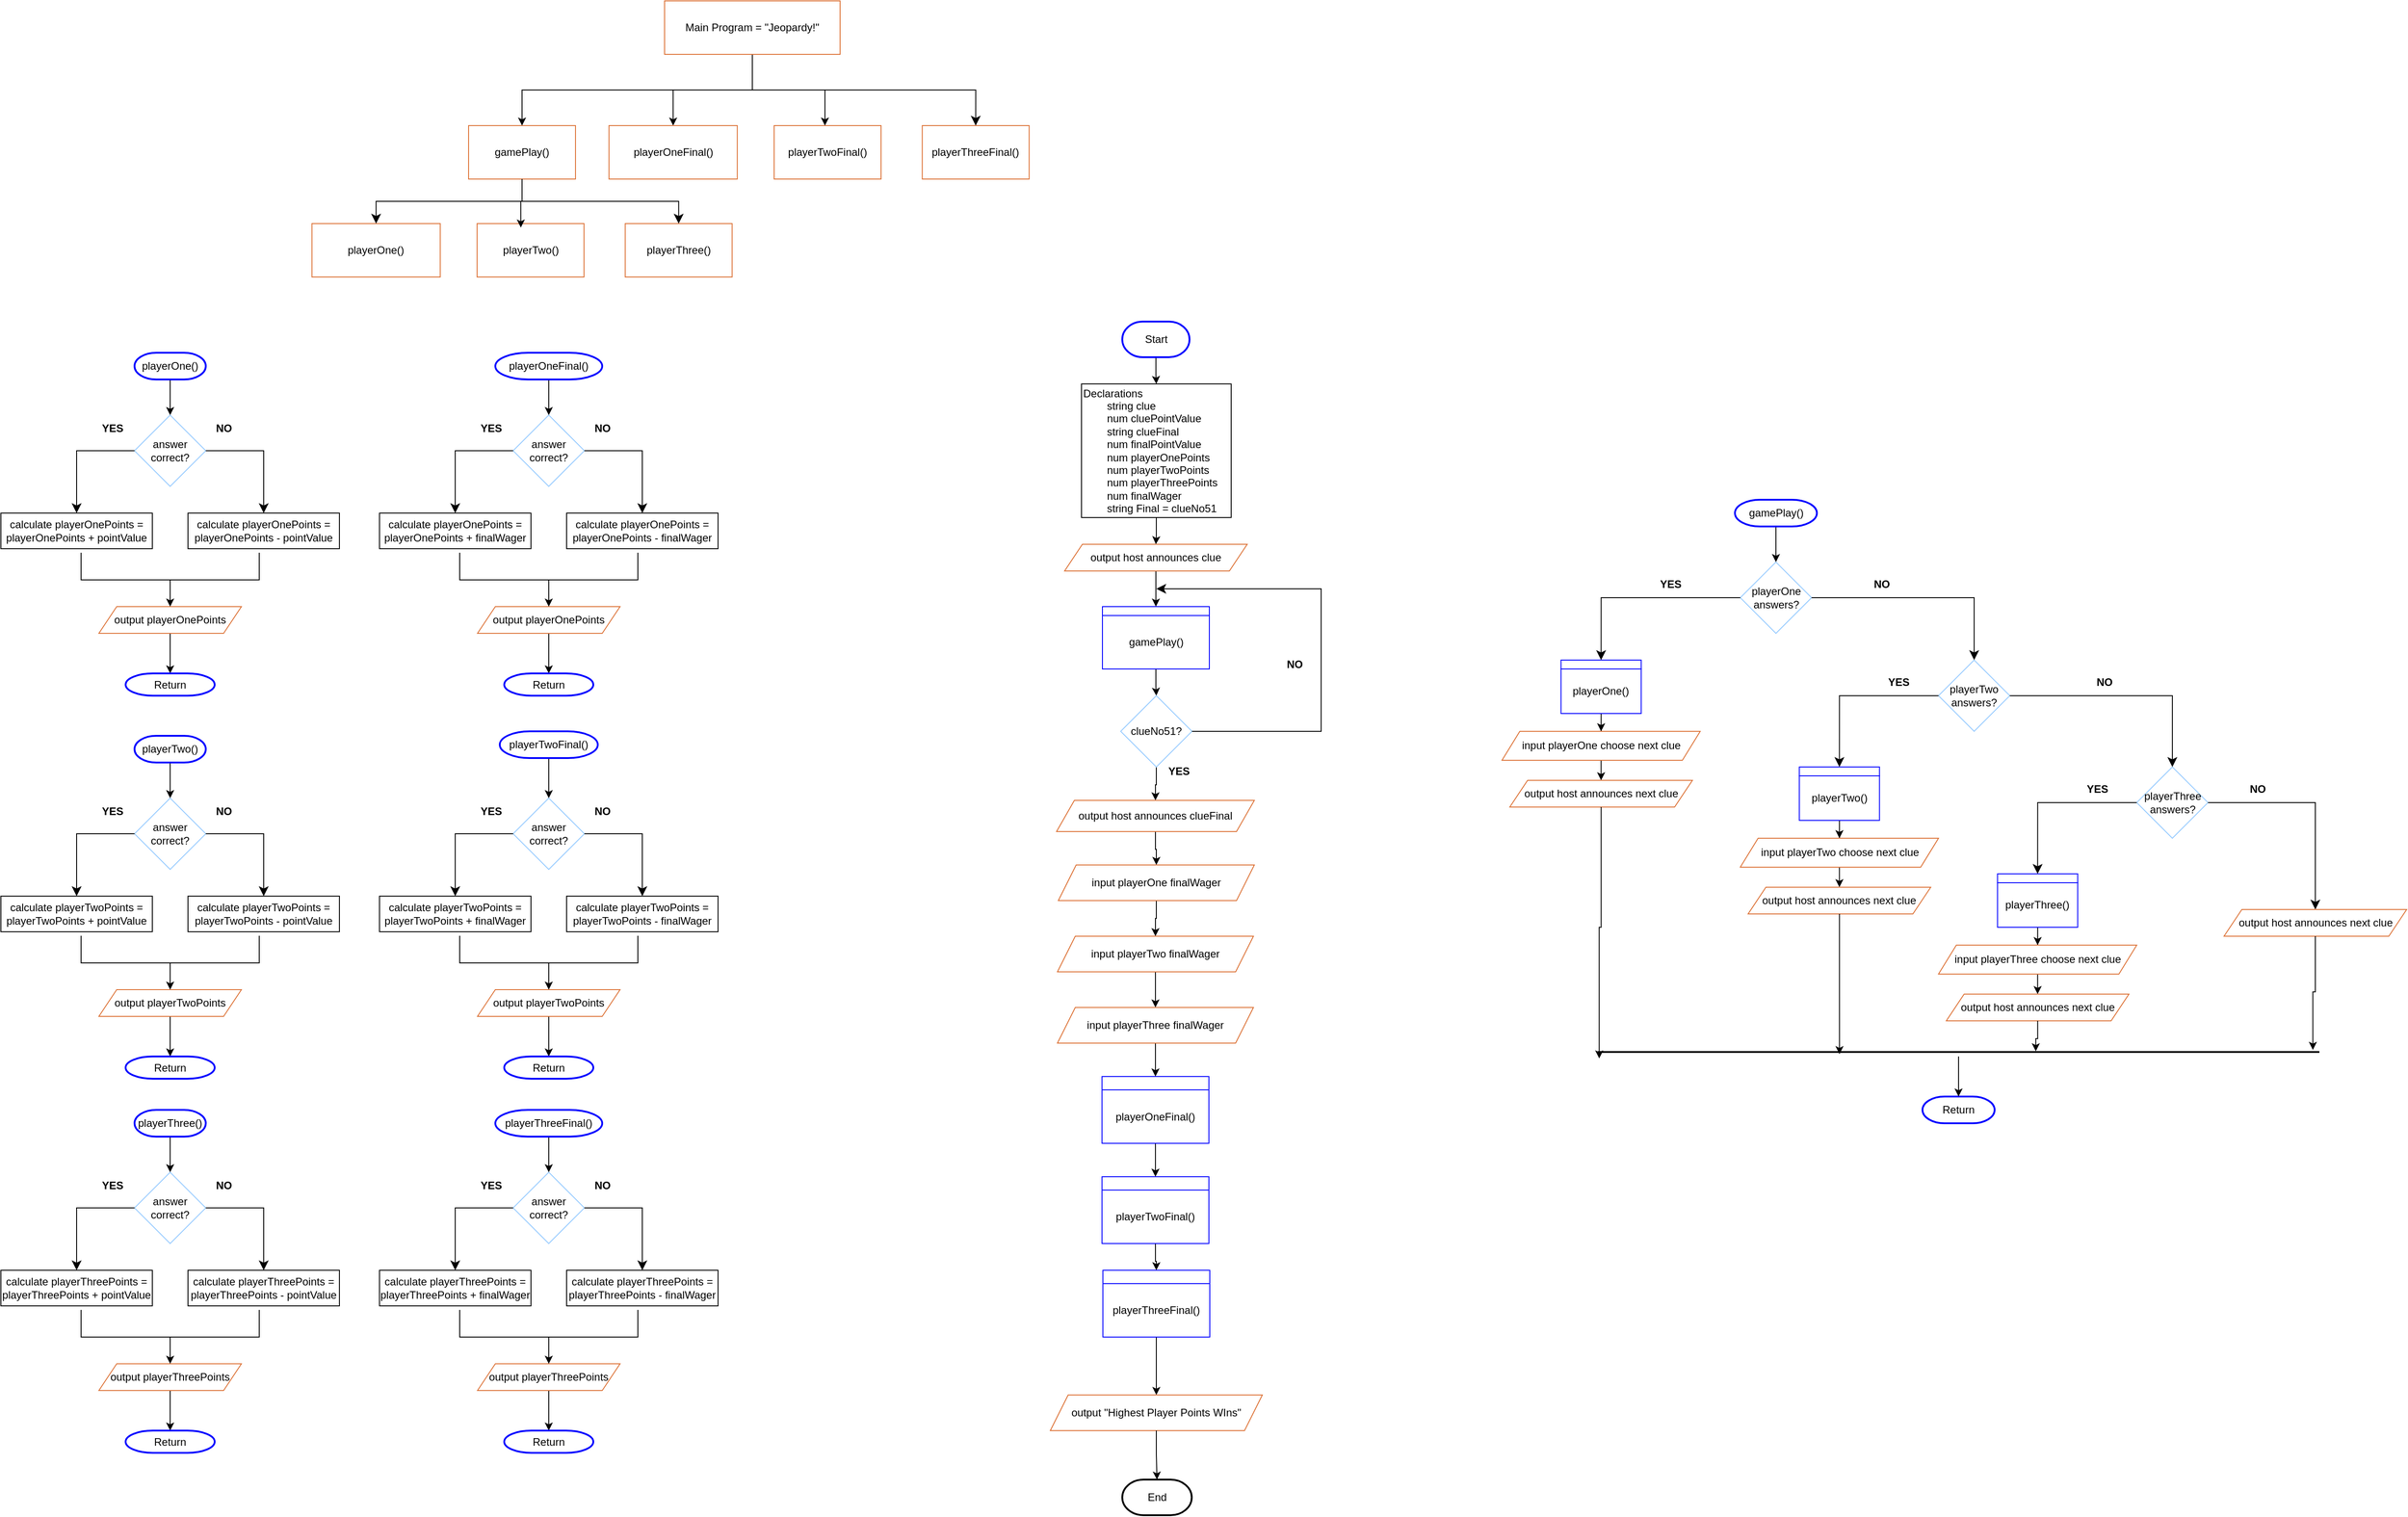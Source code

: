 <mxfile version="28.0.4">
  <diagram name="Page-1" id="zEai2dODWMxxbHuS6q-c">
    <mxGraphModel dx="2008" dy="3002" grid="1" gridSize="10" guides="1" tooltips="1" connect="1" arrows="1" fold="1" page="1" pageScale="1" pageWidth="850" pageHeight="1100" math="0" shadow="0">
      <root>
        <mxCell id="0" />
        <mxCell id="1" parent="0" />
        <mxCell id="vILM-5j1iDqQcQwP7x-g-196" style="edgeStyle=orthogonalEdgeStyle;rounded=0;orthogonalLoop=1;jettySize=auto;html=1;entryX=0.5;entryY=0;entryDx=0;entryDy=0;" edge="1" parent="1" source="vILM-5j1iDqQcQwP7x-g-1" target="vILM-5j1iDqQcQwP7x-g-2">
          <mxGeometry relative="1" as="geometry" />
        </mxCell>
        <mxCell id="vILM-5j1iDqQcQwP7x-g-1" value="Start" style="strokeWidth=2;html=1;shape=mxgraph.flowchart.terminator;whiteSpace=wrap;strokeColor=#0000FF;" vertex="1" parent="1">
          <mxGeometry x="453.75" y="-1080" width="75.5" height="40" as="geometry" />
        </mxCell>
        <mxCell id="vILM-5j1iDqQcQwP7x-g-197" style="edgeStyle=orthogonalEdgeStyle;rounded=0;orthogonalLoop=1;jettySize=auto;html=1;entryX=0.5;entryY=0;entryDx=0;entryDy=0;" edge="1" parent="1" source="vILM-5j1iDqQcQwP7x-g-2" target="vILM-5j1iDqQcQwP7x-g-3">
          <mxGeometry relative="1" as="geometry" />
        </mxCell>
        <mxCell id="vILM-5j1iDqQcQwP7x-g-2" value="Declarations&lt;div&gt;&lt;span style=&quot;white-space: pre;&quot;&gt;&#x9;&lt;/span&gt;string clue&lt;br&gt;&lt;/div&gt;&lt;div&gt;&lt;span style=&quot;white-space: pre;&quot;&gt;&#x9;&lt;/span&gt;num cluePointValue&lt;br&gt;&lt;/div&gt;&lt;div&gt;&lt;span style=&quot;white-space: pre;&quot;&gt;&#x9;&lt;/span&gt;string clueFinal&lt;br&gt;&lt;/div&gt;&lt;div&gt;&lt;span style=&quot;white-space: pre;&quot;&gt;&#x9;&lt;/span&gt;num finalPointValue&lt;br&gt;&lt;/div&gt;&lt;div&gt;&lt;span style=&quot;white-space: pre;&quot;&gt;&#x9;&lt;/span&gt;num playerOnePoints&lt;br&gt;&lt;/div&gt;&lt;div&gt;&lt;span style=&quot;white-space: pre;&quot;&gt;&#x9;&lt;/span&gt;num playerTwoPoints&lt;br&gt;&lt;/div&gt;&lt;div&gt;&lt;span style=&quot;white-space: pre;&quot;&gt;&#x9;&lt;/span&gt;num playerThreePoints&lt;br&gt;&lt;/div&gt;&lt;div&gt;&lt;span style=&quot;white-space: pre;&quot;&gt;&#x9;&lt;/span&gt;num finalWager&lt;br&gt;&lt;/div&gt;&lt;div&gt;&lt;span style=&quot;white-space: pre;&quot;&gt;&#x9;&lt;/span&gt;string Final = clueNo51&lt;/div&gt;" style="rounded=0;whiteSpace=wrap;html=1;align=left;" vertex="1" parent="1">
          <mxGeometry x="408" y="-1010" width="168" height="150" as="geometry" />
        </mxCell>
        <mxCell id="vILM-5j1iDqQcQwP7x-g-106" style="edgeStyle=orthogonalEdgeStyle;rounded=0;orthogonalLoop=1;jettySize=auto;html=1;entryX=0.5;entryY=0;entryDx=0;entryDy=0;" edge="1" parent="1" source="vILM-5j1iDqQcQwP7x-g-3" target="vILM-5j1iDqQcQwP7x-g-102">
          <mxGeometry relative="1" as="geometry" />
        </mxCell>
        <mxCell id="vILM-5j1iDqQcQwP7x-g-3" value="output host announces clue" style="shape=parallelogram;perimeter=parallelogramPerimeter;whiteSpace=wrap;html=1;fixedSize=1;strokeColor=#DC7135;" vertex="1" parent="1">
          <mxGeometry x="389" y="-830" width="205" height="30" as="geometry" />
        </mxCell>
        <mxCell id="vILM-5j1iDqQcQwP7x-g-4" value="playerOne answers?" style="rhombus;whiteSpace=wrap;html=1;strokeColor=#99CCFF;" vertex="1" parent="1">
          <mxGeometry x="1147.5" y="-810" width="80" height="80" as="geometry" />
        </mxCell>
        <mxCell id="vILM-5j1iDqQcQwP7x-g-5" value="answer correct?" style="rhombus;whiteSpace=wrap;html=1;strokeColor=#99CCFF;" vertex="1" parent="1">
          <mxGeometry x="-655" y="-975" width="80" height="80" as="geometry" />
        </mxCell>
        <mxCell id="vILM-5j1iDqQcQwP7x-g-6" value="calculate playerOnePoints = playerOnePoints + pointValue" style="rounded=0;whiteSpace=wrap;html=1;" vertex="1" parent="1">
          <mxGeometry x="-805" y="-865" width="170" height="40" as="geometry" />
        </mxCell>
        <mxCell id="vILM-5j1iDqQcQwP7x-g-62" style="edgeStyle=orthogonalEdgeStyle;rounded=0;orthogonalLoop=1;jettySize=auto;html=1;entryX=0.5;entryY=0;entryDx=0;entryDy=0;" edge="1" parent="1" source="vILM-5j1iDqQcQwP7x-g-8" target="vILM-5j1iDqQcQwP7x-g-59">
          <mxGeometry relative="1" as="geometry" />
        </mxCell>
        <mxCell id="vILM-5j1iDqQcQwP7x-g-8" value="playerOne()" style="rounded=0;whiteSpace=wrap;html=1;strokeColor=light-dark(#0000FF,#EDEDED);" vertex="1" parent="1">
          <mxGeometry x="946.25" y="-690" width="90" height="50" as="geometry" />
        </mxCell>
        <mxCell id="vILM-5j1iDqQcQwP7x-g-9" value="" style="rounded=0;whiteSpace=wrap;html=1;strokeColor=light-dark(#0000FF,#EDEDED);" vertex="1" parent="1">
          <mxGeometry x="946.25" y="-700" width="90" height="10" as="geometry" />
        </mxCell>
        <mxCell id="vILM-5j1iDqQcQwP7x-g-11" value="calculate playerOnePoints = playerOnePoints - pointValue" style="rounded=0;whiteSpace=wrap;html=1;" vertex="1" parent="1">
          <mxGeometry x="-595" y="-865" width="170" height="40" as="geometry" />
        </mxCell>
        <mxCell id="vILM-5j1iDqQcQwP7x-g-21" value="" style="edgeStyle=orthogonalEdgeStyle;rounded=0;orthogonalLoop=1;jettySize=auto;html=1;" edge="1" parent="1" source="vILM-5j1iDqQcQwP7x-g-12" target="vILM-5j1iDqQcQwP7x-g-13">
          <mxGeometry relative="1" as="geometry" />
        </mxCell>
        <mxCell id="vILM-5j1iDqQcQwP7x-g-12" value="output playerOnePoints" style="shape=parallelogram;perimeter=parallelogramPerimeter;whiteSpace=wrap;html=1;fixedSize=1;strokeColor=#DC7135;" vertex="1" parent="1">
          <mxGeometry x="-695" y="-760" width="160" height="30" as="geometry" />
        </mxCell>
        <mxCell id="vILM-5j1iDqQcQwP7x-g-13" value="Return" style="strokeWidth=2;html=1;shape=mxgraph.flowchart.terminator;whiteSpace=wrap;strokeColor=#0000FF;" vertex="1" parent="1">
          <mxGeometry x="-665" y="-685" width="100" height="25" as="geometry" />
        </mxCell>
        <mxCell id="vILM-5j1iDqQcQwP7x-g-16" value="" style="edgeStyle=segmentEdgeStyle;endArrow=classic;html=1;curved=0;rounded=0;endSize=8;startSize=8;exitX=0;exitY=0.5;exitDx=0;exitDy=0;entryX=0.5;entryY=0;entryDx=0;entryDy=0;" edge="1" parent="1" source="vILM-5j1iDqQcQwP7x-g-5" target="vILM-5j1iDqQcQwP7x-g-6">
          <mxGeometry width="50" height="50" relative="1" as="geometry">
            <mxPoint x="-775" y="-950" as="sourcePoint" />
            <mxPoint x="-725" y="-1000" as="targetPoint" />
          </mxGeometry>
        </mxCell>
        <mxCell id="vILM-5j1iDqQcQwP7x-g-20" style="edgeStyle=orthogonalEdgeStyle;rounded=0;orthogonalLoop=1;jettySize=auto;html=1;entryX=0.5;entryY=0;entryDx=0;entryDy=0;" edge="1" parent="1" source="vILM-5j1iDqQcQwP7x-g-19" target="vILM-5j1iDqQcQwP7x-g-12">
          <mxGeometry relative="1" as="geometry" />
        </mxCell>
        <mxCell id="vILM-5j1iDqQcQwP7x-g-19" value="" style="shape=partialRectangle;whiteSpace=wrap;html=1;bottom=1;right=1;left=1;top=0;fillColor=none;routingCenterX=-0.5;" vertex="1" parent="1">
          <mxGeometry x="-715" y="-820" width="200" height="30" as="geometry" />
        </mxCell>
        <mxCell id="vILM-5j1iDqQcQwP7x-g-23" style="edgeStyle=orthogonalEdgeStyle;rounded=0;orthogonalLoop=1;jettySize=auto;html=1;entryX=0.5;entryY=0;entryDx=0;entryDy=0;" edge="1" parent="1" source="vILM-5j1iDqQcQwP7x-g-22" target="vILM-5j1iDqQcQwP7x-g-5">
          <mxGeometry relative="1" as="geometry" />
        </mxCell>
        <mxCell id="vILM-5j1iDqQcQwP7x-g-22" value="playerOne()" style="strokeWidth=2;html=1;shape=mxgraph.flowchart.terminator;whiteSpace=wrap;strokeColor=#0000FF;" vertex="1" parent="1">
          <mxGeometry x="-655" y="-1045" width="80" height="30" as="geometry" />
        </mxCell>
        <mxCell id="vILM-5j1iDqQcQwP7x-g-24" value="" style="edgeStyle=segmentEdgeStyle;endArrow=classic;html=1;curved=0;rounded=0;endSize=8;startSize=8;exitX=1;exitY=0.5;exitDx=0;exitDy=0;entryX=0.5;entryY=0;entryDx=0;entryDy=0;" edge="1" parent="1" source="vILM-5j1iDqQcQwP7x-g-5" target="vILM-5j1iDqQcQwP7x-g-11">
          <mxGeometry width="50" height="50" relative="1" as="geometry">
            <mxPoint x="-525" y="-930" as="sourcePoint" />
            <mxPoint x="-475" y="-980" as="targetPoint" />
          </mxGeometry>
        </mxCell>
        <mxCell id="vILM-5j1iDqQcQwP7x-g-25" value="YES" style="text;html=1;align=center;verticalAlign=middle;resizable=0;points=[];autosize=1;strokeColor=none;fillColor=none;fontStyle=1" vertex="1" parent="1">
          <mxGeometry x="-705" y="-975" width="50" height="30" as="geometry" />
        </mxCell>
        <mxCell id="vILM-5j1iDqQcQwP7x-g-27" value="&lt;b&gt;NO&lt;/b&gt;" style="text;html=1;align=center;verticalAlign=middle;resizable=0;points=[];autosize=1;strokeColor=none;fillColor=none;" vertex="1" parent="1">
          <mxGeometry x="-575" y="-975" width="40" height="30" as="geometry" />
        </mxCell>
        <mxCell id="vILM-5j1iDqQcQwP7x-g-28" value="answer correct?" style="rhombus;whiteSpace=wrap;html=1;strokeColor=#99CCFF;" vertex="1" parent="1">
          <mxGeometry x="-655" y="-545" width="80" height="80" as="geometry" />
        </mxCell>
        <mxCell id="vILM-5j1iDqQcQwP7x-g-29" value="calculate playerTwoPoints = playerTwoPoints + pointValue" style="rounded=0;whiteSpace=wrap;html=1;" vertex="1" parent="1">
          <mxGeometry x="-805" y="-435" width="170" height="40" as="geometry" />
        </mxCell>
        <mxCell id="vILM-5j1iDqQcQwP7x-g-30" value="calculate playerTwoPoints = playerTwoPoints - pointValue" style="rounded=0;whiteSpace=wrap;html=1;" vertex="1" parent="1">
          <mxGeometry x="-595" y="-435" width="170" height="40" as="geometry" />
        </mxCell>
        <mxCell id="vILM-5j1iDqQcQwP7x-g-31" value="" style="edgeStyle=orthogonalEdgeStyle;rounded=0;orthogonalLoop=1;jettySize=auto;html=1;" edge="1" parent="1" source="vILM-5j1iDqQcQwP7x-g-32" target="vILM-5j1iDqQcQwP7x-g-33">
          <mxGeometry relative="1" as="geometry" />
        </mxCell>
        <mxCell id="vILM-5j1iDqQcQwP7x-g-32" value="output playerTwoPoints" style="shape=parallelogram;perimeter=parallelogramPerimeter;whiteSpace=wrap;html=1;fixedSize=1;strokeColor=#DC7135;" vertex="1" parent="1">
          <mxGeometry x="-695" y="-330" width="160" height="30" as="geometry" />
        </mxCell>
        <mxCell id="vILM-5j1iDqQcQwP7x-g-33" value="Return" style="strokeWidth=2;html=1;shape=mxgraph.flowchart.terminator;whiteSpace=wrap;strokeColor=#0000FF;" vertex="1" parent="1">
          <mxGeometry x="-665" y="-255" width="100" height="25" as="geometry" />
        </mxCell>
        <mxCell id="vILM-5j1iDqQcQwP7x-g-34" value="" style="edgeStyle=segmentEdgeStyle;endArrow=classic;html=1;curved=0;rounded=0;endSize=8;startSize=8;exitX=0;exitY=0.5;exitDx=0;exitDy=0;entryX=0.5;entryY=0;entryDx=0;entryDy=0;" edge="1" parent="1" source="vILM-5j1iDqQcQwP7x-g-28" target="vILM-5j1iDqQcQwP7x-g-29">
          <mxGeometry width="50" height="50" relative="1" as="geometry">
            <mxPoint x="-775" y="-520" as="sourcePoint" />
            <mxPoint x="-725" y="-570" as="targetPoint" />
          </mxGeometry>
        </mxCell>
        <mxCell id="vILM-5j1iDqQcQwP7x-g-35" style="edgeStyle=orthogonalEdgeStyle;rounded=0;orthogonalLoop=1;jettySize=auto;html=1;entryX=0.5;entryY=0;entryDx=0;entryDy=0;" edge="1" parent="1" source="vILM-5j1iDqQcQwP7x-g-36" target="vILM-5j1iDqQcQwP7x-g-32">
          <mxGeometry relative="1" as="geometry" />
        </mxCell>
        <mxCell id="vILM-5j1iDqQcQwP7x-g-36" value="" style="shape=partialRectangle;whiteSpace=wrap;html=1;bottom=1;right=1;left=1;top=0;fillColor=none;routingCenterX=-0.5;" vertex="1" parent="1">
          <mxGeometry x="-715" y="-390" width="200" height="30" as="geometry" />
        </mxCell>
        <mxCell id="vILM-5j1iDqQcQwP7x-g-37" style="edgeStyle=orthogonalEdgeStyle;rounded=0;orthogonalLoop=1;jettySize=auto;html=1;entryX=0.5;entryY=0;entryDx=0;entryDy=0;" edge="1" parent="1" source="vILM-5j1iDqQcQwP7x-g-38" target="vILM-5j1iDqQcQwP7x-g-28">
          <mxGeometry relative="1" as="geometry" />
        </mxCell>
        <mxCell id="vILM-5j1iDqQcQwP7x-g-38" value="playerTwo()" style="strokeWidth=2;html=1;shape=mxgraph.flowchart.terminator;whiteSpace=wrap;strokeColor=#0000FF;" vertex="1" parent="1">
          <mxGeometry x="-655" y="-615" width="80" height="30" as="geometry" />
        </mxCell>
        <mxCell id="vILM-5j1iDqQcQwP7x-g-39" value="" style="edgeStyle=segmentEdgeStyle;endArrow=classic;html=1;curved=0;rounded=0;endSize=8;startSize=8;exitX=1;exitY=0.5;exitDx=0;exitDy=0;entryX=0.5;entryY=0;entryDx=0;entryDy=0;" edge="1" parent="1" source="vILM-5j1iDqQcQwP7x-g-28" target="vILM-5j1iDqQcQwP7x-g-30">
          <mxGeometry width="50" height="50" relative="1" as="geometry">
            <mxPoint x="-525" y="-500" as="sourcePoint" />
            <mxPoint x="-475" y="-550" as="targetPoint" />
          </mxGeometry>
        </mxCell>
        <mxCell id="vILM-5j1iDqQcQwP7x-g-40" value="YES" style="text;html=1;align=center;verticalAlign=middle;resizable=0;points=[];autosize=1;strokeColor=none;fillColor=none;fontStyle=1" vertex="1" parent="1">
          <mxGeometry x="-705" y="-545" width="50" height="30" as="geometry" />
        </mxCell>
        <mxCell id="vILM-5j1iDqQcQwP7x-g-41" value="&lt;b&gt;NO&lt;/b&gt;" style="text;html=1;align=center;verticalAlign=middle;resizable=0;points=[];autosize=1;strokeColor=none;fillColor=none;" vertex="1" parent="1">
          <mxGeometry x="-575" y="-545" width="40" height="30" as="geometry" />
        </mxCell>
        <mxCell id="vILM-5j1iDqQcQwP7x-g-45" value="answer correct?" style="rhombus;whiteSpace=wrap;html=1;strokeColor=#99CCFF;" vertex="1" parent="1">
          <mxGeometry x="-655" y="-125" width="80" height="80" as="geometry" />
        </mxCell>
        <mxCell id="vILM-5j1iDqQcQwP7x-g-46" value="calculate playerThreePoints = playerThreePoints + pointValue" style="rounded=0;whiteSpace=wrap;html=1;" vertex="1" parent="1">
          <mxGeometry x="-805" y="-15" width="170" height="40" as="geometry" />
        </mxCell>
        <mxCell id="vILM-5j1iDqQcQwP7x-g-47" value="calculate playerThreePoints = playerThreePoints - pointValue" style="rounded=0;whiteSpace=wrap;html=1;" vertex="1" parent="1">
          <mxGeometry x="-595" y="-15" width="170" height="40" as="geometry" />
        </mxCell>
        <mxCell id="vILM-5j1iDqQcQwP7x-g-48" value="" style="edgeStyle=orthogonalEdgeStyle;rounded=0;orthogonalLoop=1;jettySize=auto;html=1;" edge="1" parent="1" source="vILM-5j1iDqQcQwP7x-g-49" target="vILM-5j1iDqQcQwP7x-g-50">
          <mxGeometry relative="1" as="geometry" />
        </mxCell>
        <mxCell id="vILM-5j1iDqQcQwP7x-g-49" value="output playerThreePoints" style="shape=parallelogram;perimeter=parallelogramPerimeter;whiteSpace=wrap;html=1;fixedSize=1;strokeColor=#DC7135;" vertex="1" parent="1">
          <mxGeometry x="-695" y="90" width="160" height="30" as="geometry" />
        </mxCell>
        <mxCell id="vILM-5j1iDqQcQwP7x-g-50" value="Return" style="strokeWidth=2;html=1;shape=mxgraph.flowchart.terminator;whiteSpace=wrap;strokeColor=#0000FF;" vertex="1" parent="1">
          <mxGeometry x="-665" y="165" width="100" height="25" as="geometry" />
        </mxCell>
        <mxCell id="vILM-5j1iDqQcQwP7x-g-51" value="" style="edgeStyle=segmentEdgeStyle;endArrow=classic;html=1;curved=0;rounded=0;endSize=8;startSize=8;exitX=0;exitY=0.5;exitDx=0;exitDy=0;entryX=0.5;entryY=0;entryDx=0;entryDy=0;" edge="1" parent="1" source="vILM-5j1iDqQcQwP7x-g-45" target="vILM-5j1iDqQcQwP7x-g-46">
          <mxGeometry width="50" height="50" relative="1" as="geometry">
            <mxPoint x="-775" y="-100" as="sourcePoint" />
            <mxPoint x="-725" y="-150" as="targetPoint" />
          </mxGeometry>
        </mxCell>
        <mxCell id="vILM-5j1iDqQcQwP7x-g-52" style="edgeStyle=orthogonalEdgeStyle;rounded=0;orthogonalLoop=1;jettySize=auto;html=1;entryX=0.5;entryY=0;entryDx=0;entryDy=0;" edge="1" parent="1" source="vILM-5j1iDqQcQwP7x-g-53" target="vILM-5j1iDqQcQwP7x-g-49">
          <mxGeometry relative="1" as="geometry" />
        </mxCell>
        <mxCell id="vILM-5j1iDqQcQwP7x-g-53" value="" style="shape=partialRectangle;whiteSpace=wrap;html=1;bottom=1;right=1;left=1;top=0;fillColor=none;routingCenterX=-0.5;" vertex="1" parent="1">
          <mxGeometry x="-715" y="30" width="200" height="30" as="geometry" />
        </mxCell>
        <mxCell id="vILM-5j1iDqQcQwP7x-g-54" style="edgeStyle=orthogonalEdgeStyle;rounded=0;orthogonalLoop=1;jettySize=auto;html=1;entryX=0.5;entryY=0;entryDx=0;entryDy=0;" edge="1" parent="1" source="vILM-5j1iDqQcQwP7x-g-55" target="vILM-5j1iDqQcQwP7x-g-45">
          <mxGeometry relative="1" as="geometry" />
        </mxCell>
        <mxCell id="vILM-5j1iDqQcQwP7x-g-55" value="playerThree()" style="strokeWidth=2;html=1;shape=mxgraph.flowchart.terminator;whiteSpace=wrap;strokeColor=#0000FF;" vertex="1" parent="1">
          <mxGeometry x="-655" y="-195" width="80" height="30" as="geometry" />
        </mxCell>
        <mxCell id="vILM-5j1iDqQcQwP7x-g-56" value="" style="edgeStyle=segmentEdgeStyle;endArrow=classic;html=1;curved=0;rounded=0;endSize=8;startSize=8;exitX=1;exitY=0.5;exitDx=0;exitDy=0;entryX=0.5;entryY=0;entryDx=0;entryDy=0;" edge="1" parent="1" source="vILM-5j1iDqQcQwP7x-g-45" target="vILM-5j1iDqQcQwP7x-g-47">
          <mxGeometry width="50" height="50" relative="1" as="geometry">
            <mxPoint x="-525" y="-80" as="sourcePoint" />
            <mxPoint x="-475" y="-130" as="targetPoint" />
          </mxGeometry>
        </mxCell>
        <mxCell id="vILM-5j1iDqQcQwP7x-g-57" value="YES" style="text;html=1;align=center;verticalAlign=middle;resizable=0;points=[];autosize=1;strokeColor=none;fillColor=none;fontStyle=1" vertex="1" parent="1">
          <mxGeometry x="-705" y="-125" width="50" height="30" as="geometry" />
        </mxCell>
        <mxCell id="vILM-5j1iDqQcQwP7x-g-58" value="&lt;b&gt;NO&lt;/b&gt;" style="text;html=1;align=center;verticalAlign=middle;resizable=0;points=[];autosize=1;strokeColor=none;fillColor=none;" vertex="1" parent="1">
          <mxGeometry x="-575" y="-125" width="40" height="30" as="geometry" />
        </mxCell>
        <mxCell id="vILM-5j1iDqQcQwP7x-g-61" style="edgeStyle=orthogonalEdgeStyle;rounded=0;orthogonalLoop=1;jettySize=auto;html=1;entryX=0.5;entryY=0;entryDx=0;entryDy=0;" edge="1" parent="1" source="vILM-5j1iDqQcQwP7x-g-59" target="vILM-5j1iDqQcQwP7x-g-60">
          <mxGeometry relative="1" as="geometry" />
        </mxCell>
        <mxCell id="vILM-5j1iDqQcQwP7x-g-59" value="input playerOne choose next clue" style="shape=parallelogram;perimeter=parallelogramPerimeter;whiteSpace=wrap;html=1;fixedSize=1;strokeColor=#DC7135;" vertex="1" parent="1">
          <mxGeometry x="880" y="-620" width="222.5" height="32.5" as="geometry" />
        </mxCell>
        <mxCell id="vILM-5j1iDqQcQwP7x-g-60" value="output host announces next clue" style="shape=parallelogram;perimeter=parallelogramPerimeter;whiteSpace=wrap;html=1;fixedSize=1;strokeColor=#DC7135;" vertex="1" parent="1">
          <mxGeometry x="888.75" y="-565" width="205" height="30" as="geometry" />
        </mxCell>
        <mxCell id="vILM-5j1iDqQcQwP7x-g-63" value="" style="edgeStyle=segmentEdgeStyle;endArrow=classic;html=1;curved=0;rounded=0;endSize=8;startSize=8;exitX=0;exitY=0.5;exitDx=0;exitDy=0;entryX=0.5;entryY=0;entryDx=0;entryDy=0;" edge="1" parent="1" source="vILM-5j1iDqQcQwP7x-g-4" target="vILM-5j1iDqQcQwP7x-g-9">
          <mxGeometry width="50" height="50" relative="1" as="geometry">
            <mxPoint x="1037.5" y="-740" as="sourcePoint" />
            <mxPoint x="1087.5" y="-790" as="targetPoint" />
          </mxGeometry>
        </mxCell>
        <mxCell id="vILM-5j1iDqQcQwP7x-g-64" value="playerTwo answers?" style="rhombus;whiteSpace=wrap;html=1;strokeColor=#99CCFF;" vertex="1" parent="1">
          <mxGeometry x="1370" y="-700" width="80" height="80" as="geometry" />
        </mxCell>
        <mxCell id="vILM-5j1iDqQcQwP7x-g-65" style="edgeStyle=orthogonalEdgeStyle;rounded=0;orthogonalLoop=1;jettySize=auto;html=1;entryX=0.5;entryY=0;entryDx=0;entryDy=0;" edge="1" parent="1" source="vILM-5j1iDqQcQwP7x-g-66" target="vILM-5j1iDqQcQwP7x-g-69">
          <mxGeometry relative="1" as="geometry" />
        </mxCell>
        <mxCell id="vILM-5j1iDqQcQwP7x-g-66" value="playerTwo()" style="rounded=0;whiteSpace=wrap;html=1;strokeColor=light-dark(#0000FF,#EDEDED);" vertex="1" parent="1">
          <mxGeometry x="1213.75" y="-570" width="90" height="50" as="geometry" />
        </mxCell>
        <mxCell id="vILM-5j1iDqQcQwP7x-g-67" value="" style="rounded=0;whiteSpace=wrap;html=1;strokeColor=light-dark(#0000FF,#EDEDED);" vertex="1" parent="1">
          <mxGeometry x="1213.75" y="-580" width="90" height="10" as="geometry" />
        </mxCell>
        <mxCell id="vILM-5j1iDqQcQwP7x-g-68" style="edgeStyle=orthogonalEdgeStyle;rounded=0;orthogonalLoop=1;jettySize=auto;html=1;entryX=0.5;entryY=0;entryDx=0;entryDy=0;" edge="1" parent="1" source="vILM-5j1iDqQcQwP7x-g-69" target="vILM-5j1iDqQcQwP7x-g-70">
          <mxGeometry relative="1" as="geometry" />
        </mxCell>
        <mxCell id="vILM-5j1iDqQcQwP7x-g-69" value="input playerTwo choose next clue" style="shape=parallelogram;perimeter=parallelogramPerimeter;whiteSpace=wrap;html=1;fixedSize=1;strokeColor=#DC7135;" vertex="1" parent="1">
          <mxGeometry x="1147.5" y="-500" width="222.5" height="32.5" as="geometry" />
        </mxCell>
        <mxCell id="vILM-5j1iDqQcQwP7x-g-70" value="output host announces next clue" style="shape=parallelogram;perimeter=parallelogramPerimeter;whiteSpace=wrap;html=1;fixedSize=1;strokeColor=#DC7135;" vertex="1" parent="1">
          <mxGeometry x="1156.25" y="-445" width="205" height="30" as="geometry" />
        </mxCell>
        <mxCell id="vILM-5j1iDqQcQwP7x-g-71" value="" style="edgeStyle=segmentEdgeStyle;endArrow=classic;html=1;curved=0;rounded=0;endSize=8;startSize=8;exitX=0;exitY=0.5;exitDx=0;exitDy=0;entryX=0.5;entryY=0;entryDx=0;entryDy=0;" edge="1" parent="1" source="vILM-5j1iDqQcQwP7x-g-64" target="vILM-5j1iDqQcQwP7x-g-67">
          <mxGeometry width="50" height="50" relative="1" as="geometry">
            <mxPoint x="1260" y="-630" as="sourcePoint" />
            <mxPoint x="1310" y="-680" as="targetPoint" />
          </mxGeometry>
        </mxCell>
        <mxCell id="vILM-5j1iDqQcQwP7x-g-72" value="" style="edgeStyle=segmentEdgeStyle;endArrow=classic;html=1;curved=0;rounded=0;endSize=8;startSize=8;exitX=1;exitY=0.5;exitDx=0;exitDy=0;entryX=0.5;entryY=0;entryDx=0;entryDy=0;" edge="1" parent="1" source="vILM-5j1iDqQcQwP7x-g-4" target="vILM-5j1iDqQcQwP7x-g-64">
          <mxGeometry width="50" height="50" relative="1" as="geometry">
            <mxPoint x="1357.5" y="-830" as="sourcePoint" />
            <mxPoint x="1407.5" y="-880" as="targetPoint" />
          </mxGeometry>
        </mxCell>
        <mxCell id="vILM-5j1iDqQcQwP7x-g-73" value="&lt;b&gt;YES&lt;/b&gt;" style="text;html=1;align=center;verticalAlign=middle;resizable=0;points=[];autosize=1;strokeColor=none;fillColor=none;" vertex="1" parent="1">
          <mxGeometry x="1043.75" y="-800" width="50" height="30" as="geometry" />
        </mxCell>
        <mxCell id="vILM-5j1iDqQcQwP7x-g-74" value="&lt;b&gt;NO&lt;/b&gt;" style="text;html=1;align=center;verticalAlign=middle;resizable=0;points=[];autosize=1;strokeColor=none;fillColor=none;" vertex="1" parent="1">
          <mxGeometry x="1285.5" y="-800" width="40" height="30" as="geometry" />
        </mxCell>
        <mxCell id="vILM-5j1iDqQcQwP7x-g-75" value="&lt;b&gt;YES&lt;/b&gt;" style="text;html=1;align=center;verticalAlign=middle;resizable=0;points=[];autosize=1;strokeColor=none;fillColor=none;" vertex="1" parent="1">
          <mxGeometry x="1300" y="-690" width="50" height="30" as="geometry" />
        </mxCell>
        <mxCell id="vILM-5j1iDqQcQwP7x-g-78" value="playerThree answers?" style="rhombus;whiteSpace=wrap;html=1;strokeColor=#99CCFF;" vertex="1" parent="1">
          <mxGeometry x="1592.5" y="-580" width="80" height="80" as="geometry" />
        </mxCell>
        <mxCell id="vILM-5j1iDqQcQwP7x-g-79" style="edgeStyle=orthogonalEdgeStyle;rounded=0;orthogonalLoop=1;jettySize=auto;html=1;entryX=0.5;entryY=0;entryDx=0;entryDy=0;" edge="1" parent="1" source="vILM-5j1iDqQcQwP7x-g-80" target="vILM-5j1iDqQcQwP7x-g-83">
          <mxGeometry relative="1" as="geometry" />
        </mxCell>
        <mxCell id="vILM-5j1iDqQcQwP7x-g-80" value="playerThree()" style="rounded=0;whiteSpace=wrap;html=1;strokeColor=light-dark(#0000FF,#EDEDED);" vertex="1" parent="1">
          <mxGeometry x="1436.25" y="-450" width="90" height="50" as="geometry" />
        </mxCell>
        <mxCell id="vILM-5j1iDqQcQwP7x-g-81" value="" style="rounded=0;whiteSpace=wrap;html=1;strokeColor=light-dark(#0000FF,#EDEDED);" vertex="1" parent="1">
          <mxGeometry x="1436.25" y="-460" width="90" height="10" as="geometry" />
        </mxCell>
        <mxCell id="vILM-5j1iDqQcQwP7x-g-82" style="edgeStyle=orthogonalEdgeStyle;rounded=0;orthogonalLoop=1;jettySize=auto;html=1;entryX=0.5;entryY=0;entryDx=0;entryDy=0;" edge="1" parent="1" source="vILM-5j1iDqQcQwP7x-g-83" target="vILM-5j1iDqQcQwP7x-g-84">
          <mxGeometry relative="1" as="geometry" />
        </mxCell>
        <mxCell id="vILM-5j1iDqQcQwP7x-g-83" value="input playerThree choose next clue" style="shape=parallelogram;perimeter=parallelogramPerimeter;whiteSpace=wrap;html=1;fixedSize=1;strokeColor=#DC7135;" vertex="1" parent="1">
          <mxGeometry x="1370" y="-380" width="222.5" height="32.5" as="geometry" />
        </mxCell>
        <mxCell id="vILM-5j1iDqQcQwP7x-g-84" value="output host announces next clue" style="shape=parallelogram;perimeter=parallelogramPerimeter;whiteSpace=wrap;html=1;fixedSize=1;strokeColor=#DC7135;" vertex="1" parent="1">
          <mxGeometry x="1378.75" y="-325" width="205" height="30" as="geometry" />
        </mxCell>
        <mxCell id="vILM-5j1iDqQcQwP7x-g-85" value="" style="edgeStyle=segmentEdgeStyle;endArrow=classic;html=1;curved=0;rounded=0;endSize=8;startSize=8;exitX=0;exitY=0.5;exitDx=0;exitDy=0;entryX=0.5;entryY=0;entryDx=0;entryDy=0;" edge="1" parent="1" source="vILM-5j1iDqQcQwP7x-g-78" target="vILM-5j1iDqQcQwP7x-g-81">
          <mxGeometry width="50" height="50" relative="1" as="geometry">
            <mxPoint x="1482.5" y="-510" as="sourcePoint" />
            <mxPoint x="1532.5" y="-560" as="targetPoint" />
          </mxGeometry>
        </mxCell>
        <mxCell id="vILM-5j1iDqQcQwP7x-g-86" value="&lt;b&gt;YES&lt;/b&gt;" style="text;html=1;align=center;verticalAlign=middle;resizable=0;points=[];autosize=1;strokeColor=none;fillColor=none;" vertex="1" parent="1">
          <mxGeometry x="1522.5" y="-570" width="50" height="30" as="geometry" />
        </mxCell>
        <mxCell id="vILM-5j1iDqQcQwP7x-g-87" value="" style="edgeStyle=segmentEdgeStyle;endArrow=classic;html=1;curved=0;rounded=0;endSize=8;startSize=8;exitX=1;exitY=0.5;exitDx=0;exitDy=0;entryX=0.5;entryY=0;entryDx=0;entryDy=0;" edge="1" parent="1" source="vILM-5j1iDqQcQwP7x-g-64" target="vILM-5j1iDqQcQwP7x-g-78">
          <mxGeometry width="50" height="50" relative="1" as="geometry">
            <mxPoint x="1477.5" y="-660" as="sourcePoint" />
            <mxPoint x="1660.5" y="-590" as="targetPoint" />
          </mxGeometry>
        </mxCell>
        <mxCell id="vILM-5j1iDqQcQwP7x-g-88" value="&lt;b&gt;NO&lt;/b&gt;" style="text;html=1;align=center;verticalAlign=middle;resizable=0;points=[];autosize=1;strokeColor=none;fillColor=none;" vertex="1" parent="1">
          <mxGeometry x="1535.5" y="-690" width="40" height="30" as="geometry" />
        </mxCell>
        <mxCell id="vILM-5j1iDqQcQwP7x-g-89" value="" style="edgeStyle=segmentEdgeStyle;endArrow=classic;html=1;curved=0;rounded=0;endSize=8;startSize=8;exitX=1;exitY=0.5;exitDx=0;exitDy=0;entryX=0.5;entryY=0;entryDx=0;entryDy=0;" edge="1" parent="1" source="vILM-5j1iDqQcQwP7x-g-78" target="vILM-5j1iDqQcQwP7x-g-91">
          <mxGeometry width="50" height="50" relative="1" as="geometry">
            <mxPoint x="1797.5" y="-480" as="sourcePoint" />
            <mxPoint x="1797.5" y="-440" as="targetPoint" />
          </mxGeometry>
        </mxCell>
        <mxCell id="vILM-5j1iDqQcQwP7x-g-90" value="&lt;b&gt;NO&lt;/b&gt;" style="text;html=1;align=center;verticalAlign=middle;resizable=0;points=[];autosize=1;strokeColor=none;fillColor=none;" vertex="1" parent="1">
          <mxGeometry x="1707.5" y="-570" width="40" height="30" as="geometry" />
        </mxCell>
        <mxCell id="vILM-5j1iDqQcQwP7x-g-91" value="output host announces next clue" style="shape=parallelogram;perimeter=parallelogramPerimeter;whiteSpace=wrap;html=1;fixedSize=1;strokeColor=#DC7135;" vertex="1" parent="1">
          <mxGeometry x="1690.5" y="-420" width="205" height="30" as="geometry" />
        </mxCell>
        <mxCell id="vILM-5j1iDqQcQwP7x-g-93" value="Return" style="strokeWidth=2;html=1;shape=mxgraph.flowchart.terminator;whiteSpace=wrap;strokeColor=#0000FF;" vertex="1" parent="1">
          <mxGeometry x="1352" y="-210" width="81" height="30" as="geometry" />
        </mxCell>
        <mxCell id="vILM-5j1iDqQcQwP7x-g-94" value="" style="line;strokeWidth=2;html=1;" vertex="1" parent="1">
          <mxGeometry x="987.5" y="-265" width="810" height="10" as="geometry" />
        </mxCell>
        <mxCell id="vILM-5j1iDqQcQwP7x-g-95" style="edgeStyle=orthogonalEdgeStyle;rounded=0;orthogonalLoop=1;jettySize=auto;html=1;entryX=0.5;entryY=0;entryDx=0;entryDy=0;entryPerimeter=0;" edge="1" parent="1" source="vILM-5j1iDqQcQwP7x-g-94" target="vILM-5j1iDqQcQwP7x-g-93">
          <mxGeometry relative="1" as="geometry" />
        </mxCell>
        <mxCell id="vILM-5j1iDqQcQwP7x-g-96" style="edgeStyle=orthogonalEdgeStyle;rounded=0;orthogonalLoop=1;jettySize=auto;html=1;entryX=0.002;entryY=1.22;entryDx=0;entryDy=0;entryPerimeter=0;" edge="1" parent="1" source="vILM-5j1iDqQcQwP7x-g-60" target="vILM-5j1iDqQcQwP7x-g-94">
          <mxGeometry relative="1" as="geometry" />
        </mxCell>
        <mxCell id="vILM-5j1iDqQcQwP7x-g-97" style="edgeStyle=orthogonalEdgeStyle;rounded=0;orthogonalLoop=1;jettySize=auto;html=1;entryX=0.335;entryY=0.74;entryDx=0;entryDy=0;entryPerimeter=0;" edge="1" parent="1" source="vILM-5j1iDqQcQwP7x-g-70" target="vILM-5j1iDqQcQwP7x-g-94">
          <mxGeometry relative="1" as="geometry" />
        </mxCell>
        <mxCell id="vILM-5j1iDqQcQwP7x-g-98" style="edgeStyle=orthogonalEdgeStyle;rounded=0;orthogonalLoop=1;jettySize=auto;html=1;entryX=0.607;entryY=0.42;entryDx=0;entryDy=0;entryPerimeter=0;" edge="1" parent="1" source="vILM-5j1iDqQcQwP7x-g-84" target="vILM-5j1iDqQcQwP7x-g-94">
          <mxGeometry relative="1" as="geometry" />
        </mxCell>
        <mxCell id="vILM-5j1iDqQcQwP7x-g-99" style="edgeStyle=orthogonalEdgeStyle;rounded=0;orthogonalLoop=1;jettySize=auto;html=1;entryX=0.991;entryY=0.26;entryDx=0;entryDy=0;entryPerimeter=0;" edge="1" parent="1" source="vILM-5j1iDqQcQwP7x-g-91" target="vILM-5j1iDqQcQwP7x-g-94">
          <mxGeometry relative="1" as="geometry" />
        </mxCell>
        <mxCell id="vILM-5j1iDqQcQwP7x-g-198" style="edgeStyle=orthogonalEdgeStyle;rounded=0;orthogonalLoop=1;jettySize=auto;html=1;entryX=0.5;entryY=0;entryDx=0;entryDy=0;" edge="1" parent="1" source="vILM-5j1iDqQcQwP7x-g-100" target="vILM-5j1iDqQcQwP7x-g-105">
          <mxGeometry relative="1" as="geometry" />
        </mxCell>
        <mxCell id="vILM-5j1iDqQcQwP7x-g-100" value="gamePlay()" style="rounded=0;whiteSpace=wrap;html=1;strokeColor=#0000FF;" vertex="1" parent="1">
          <mxGeometry x="431.5" y="-750" width="120" height="60" as="geometry" />
        </mxCell>
        <mxCell id="vILM-5j1iDqQcQwP7x-g-102" value="" style="rounded=0;whiteSpace=wrap;html=1;strokeColor=#0000FF;" vertex="1" parent="1">
          <mxGeometry x="431.5" y="-760" width="120" height="10" as="geometry" />
        </mxCell>
        <mxCell id="vILM-5j1iDqQcQwP7x-g-104" style="edgeStyle=orthogonalEdgeStyle;rounded=0;orthogonalLoop=1;jettySize=auto;html=1;entryX=0.5;entryY=0;entryDx=0;entryDy=0;" edge="1" parent="1" source="vILM-5j1iDqQcQwP7x-g-103" target="vILM-5j1iDqQcQwP7x-g-4">
          <mxGeometry relative="1" as="geometry" />
        </mxCell>
        <mxCell id="vILM-5j1iDqQcQwP7x-g-103" value="gamePlay()" style="strokeWidth=2;html=1;shape=mxgraph.flowchart.terminator;whiteSpace=wrap;strokeColor=#0000FF;" vertex="1" parent="1">
          <mxGeometry x="1141.5" y="-880" width="92" height="30" as="geometry" />
        </mxCell>
        <mxCell id="vILM-5j1iDqQcQwP7x-g-201" style="edgeStyle=orthogonalEdgeStyle;rounded=0;orthogonalLoop=1;jettySize=auto;html=1;entryX=0.5;entryY=0;entryDx=0;entryDy=0;" edge="1" parent="1" source="vILM-5j1iDqQcQwP7x-g-105" target="vILM-5j1iDqQcQwP7x-g-107">
          <mxGeometry relative="1" as="geometry" />
        </mxCell>
        <mxCell id="vILM-5j1iDqQcQwP7x-g-105" value="clueNo51?" style="rhombus;whiteSpace=wrap;html=1;strokeColor=#99CCFF;" vertex="1" parent="1">
          <mxGeometry x="452" y="-660" width="80" height="80" as="geometry" />
        </mxCell>
        <mxCell id="vILM-5j1iDqQcQwP7x-g-203" style="edgeStyle=orthogonalEdgeStyle;rounded=0;orthogonalLoop=1;jettySize=auto;html=1;entryX=0.5;entryY=0;entryDx=0;entryDy=0;" edge="1" parent="1" source="vILM-5j1iDqQcQwP7x-g-107" target="vILM-5j1iDqQcQwP7x-g-191">
          <mxGeometry relative="1" as="geometry" />
        </mxCell>
        <mxCell id="vILM-5j1iDqQcQwP7x-g-107" value="output host announces clueFinal" style="shape=parallelogram;perimeter=parallelogramPerimeter;whiteSpace=wrap;html=1;fixedSize=1;strokeColor=#DC7135;" vertex="1" parent="1">
          <mxGeometry x="380" y="-542.5" width="222" height="35" as="geometry" />
        </mxCell>
        <mxCell id="vILM-5j1iDqQcQwP7x-g-204" style="edgeStyle=orthogonalEdgeStyle;rounded=0;orthogonalLoop=1;jettySize=auto;html=1;" edge="1" parent="1" source="vILM-5j1iDqQcQwP7x-g-191" target="vILM-5j1iDqQcQwP7x-g-192">
          <mxGeometry relative="1" as="geometry" />
        </mxCell>
        <mxCell id="vILM-5j1iDqQcQwP7x-g-191" value="input playerOne finalWager" style="shape=parallelogram;perimeter=parallelogramPerimeter;whiteSpace=wrap;html=1;fixedSize=1;strokeColor=#DC7135;" vertex="1" parent="1">
          <mxGeometry x="382" y="-470" width="220" height="40" as="geometry" />
        </mxCell>
        <mxCell id="vILM-5j1iDqQcQwP7x-g-205" style="edgeStyle=orthogonalEdgeStyle;rounded=0;orthogonalLoop=1;jettySize=auto;html=1;entryX=0.5;entryY=0;entryDx=0;entryDy=0;" edge="1" parent="1" source="vILM-5j1iDqQcQwP7x-g-192" target="vILM-5j1iDqQcQwP7x-g-193">
          <mxGeometry relative="1" as="geometry" />
        </mxCell>
        <mxCell id="vILM-5j1iDqQcQwP7x-g-192" value="input playerTwo finalWager" style="shape=parallelogram;perimeter=parallelogramPerimeter;whiteSpace=wrap;html=1;fixedSize=1;strokeColor=#DC7135;" vertex="1" parent="1">
          <mxGeometry x="381" y="-390" width="220" height="40" as="geometry" />
        </mxCell>
        <mxCell id="vILM-5j1iDqQcQwP7x-g-292" style="edgeStyle=orthogonalEdgeStyle;rounded=0;orthogonalLoop=1;jettySize=auto;html=1;entryX=0.5;entryY=0;entryDx=0;entryDy=0;" edge="1" parent="1" source="vILM-5j1iDqQcQwP7x-g-193" target="vILM-5j1iDqQcQwP7x-g-291">
          <mxGeometry relative="1" as="geometry" />
        </mxCell>
        <mxCell id="vILM-5j1iDqQcQwP7x-g-193" value="input playerThree finalWager" style="shape=parallelogram;perimeter=parallelogramPerimeter;whiteSpace=wrap;html=1;fixedSize=1;strokeColor=#DC7135;" vertex="1" parent="1">
          <mxGeometry x="381" y="-310" width="220" height="40" as="geometry" />
        </mxCell>
        <mxCell id="vILM-5j1iDqQcQwP7x-g-199" value="" style="edgeStyle=elbowEdgeStyle;elbow=horizontal;endArrow=classic;html=1;curved=0;rounded=0;endSize=8;startSize=8;exitX=1;exitY=0.5;exitDx=0;exitDy=0;" edge="1" parent="1" source="vILM-5j1iDqQcQwP7x-g-105">
          <mxGeometry width="50" height="50" relative="1" as="geometry">
            <mxPoint x="677" y="-680" as="sourcePoint" />
            <mxPoint x="492" y="-780" as="targetPoint" />
            <Array as="points">
              <mxPoint x="677" y="-710" />
            </Array>
          </mxGeometry>
        </mxCell>
        <mxCell id="vILM-5j1iDqQcQwP7x-g-200" value="&lt;b&gt;NO&lt;/b&gt;" style="text;html=1;align=center;verticalAlign=middle;resizable=0;points=[];autosize=1;strokeColor=none;fillColor=none;" vertex="1" parent="1">
          <mxGeometry x="627" y="-710" width="40" height="30" as="geometry" />
        </mxCell>
        <mxCell id="vILM-5j1iDqQcQwP7x-g-202" value="&lt;b&gt;YES&lt;/b&gt;" style="text;html=1;align=center;verticalAlign=middle;resizable=0;points=[];autosize=1;strokeColor=none;fillColor=none;" vertex="1" parent="1">
          <mxGeometry x="492" y="-590" width="50" height="30" as="geometry" />
        </mxCell>
        <mxCell id="vILM-5j1iDqQcQwP7x-g-248" value="answer correct?" style="rhombus;whiteSpace=wrap;html=1;strokeColor=#99CCFF;" vertex="1" parent="1">
          <mxGeometry x="-230" y="-975" width="80" height="80" as="geometry" />
        </mxCell>
        <mxCell id="vILM-5j1iDqQcQwP7x-g-249" value="calculate playerOnePoints = playerOnePoints + finalWager" style="rounded=0;whiteSpace=wrap;html=1;" vertex="1" parent="1">
          <mxGeometry x="-380" y="-865" width="170" height="40" as="geometry" />
        </mxCell>
        <mxCell id="vILM-5j1iDqQcQwP7x-g-250" value="calculate playerOnePoints = playerOnePoints - finalWager" style="rounded=0;whiteSpace=wrap;html=1;" vertex="1" parent="1">
          <mxGeometry x="-170" y="-865" width="170" height="40" as="geometry" />
        </mxCell>
        <mxCell id="vILM-5j1iDqQcQwP7x-g-251" value="" style="edgeStyle=orthogonalEdgeStyle;rounded=0;orthogonalLoop=1;jettySize=auto;html=1;" edge="1" parent="1" source="vILM-5j1iDqQcQwP7x-g-252" target="vILM-5j1iDqQcQwP7x-g-253">
          <mxGeometry relative="1" as="geometry" />
        </mxCell>
        <mxCell id="vILM-5j1iDqQcQwP7x-g-252" value="output playerOnePoints" style="shape=parallelogram;perimeter=parallelogramPerimeter;whiteSpace=wrap;html=1;fixedSize=1;strokeColor=#DC7135;" vertex="1" parent="1">
          <mxGeometry x="-270" y="-760" width="160" height="30" as="geometry" />
        </mxCell>
        <mxCell id="vILM-5j1iDqQcQwP7x-g-253" value="Return" style="strokeWidth=2;html=1;shape=mxgraph.flowchart.terminator;whiteSpace=wrap;strokeColor=#0000FF;" vertex="1" parent="1">
          <mxGeometry x="-240" y="-685" width="100" height="25" as="geometry" />
        </mxCell>
        <mxCell id="vILM-5j1iDqQcQwP7x-g-254" value="" style="edgeStyle=segmentEdgeStyle;endArrow=classic;html=1;curved=0;rounded=0;endSize=8;startSize=8;exitX=0;exitY=0.5;exitDx=0;exitDy=0;entryX=0.5;entryY=0;entryDx=0;entryDy=0;" edge="1" parent="1" source="vILM-5j1iDqQcQwP7x-g-248" target="vILM-5j1iDqQcQwP7x-g-249">
          <mxGeometry width="50" height="50" relative="1" as="geometry">
            <mxPoint x="-350" y="-950" as="sourcePoint" />
            <mxPoint x="-300" y="-1000" as="targetPoint" />
          </mxGeometry>
        </mxCell>
        <mxCell id="vILM-5j1iDqQcQwP7x-g-255" style="edgeStyle=orthogonalEdgeStyle;rounded=0;orthogonalLoop=1;jettySize=auto;html=1;entryX=0.5;entryY=0;entryDx=0;entryDy=0;" edge="1" parent="1" source="vILM-5j1iDqQcQwP7x-g-256" target="vILM-5j1iDqQcQwP7x-g-252">
          <mxGeometry relative="1" as="geometry" />
        </mxCell>
        <mxCell id="vILM-5j1iDqQcQwP7x-g-256" value="" style="shape=partialRectangle;whiteSpace=wrap;html=1;bottom=1;right=1;left=1;top=0;fillColor=none;routingCenterX=-0.5;" vertex="1" parent="1">
          <mxGeometry x="-290" y="-820" width="200" height="30" as="geometry" />
        </mxCell>
        <mxCell id="vILM-5j1iDqQcQwP7x-g-257" style="edgeStyle=orthogonalEdgeStyle;rounded=0;orthogonalLoop=1;jettySize=auto;html=1;entryX=0.5;entryY=0;entryDx=0;entryDy=0;" edge="1" parent="1" source="vILM-5j1iDqQcQwP7x-g-258" target="vILM-5j1iDqQcQwP7x-g-248">
          <mxGeometry relative="1" as="geometry" />
        </mxCell>
        <mxCell id="vILM-5j1iDqQcQwP7x-g-258" value="playerOneFinal()" style="strokeWidth=2;html=1;shape=mxgraph.flowchart.terminator;whiteSpace=wrap;strokeColor=#0000FF;" vertex="1" parent="1">
          <mxGeometry x="-250" y="-1045" width="120" height="30" as="geometry" />
        </mxCell>
        <mxCell id="vILM-5j1iDqQcQwP7x-g-259" value="" style="edgeStyle=segmentEdgeStyle;endArrow=classic;html=1;curved=0;rounded=0;endSize=8;startSize=8;exitX=1;exitY=0.5;exitDx=0;exitDy=0;entryX=0.5;entryY=0;entryDx=0;entryDy=0;" edge="1" parent="1" source="vILM-5j1iDqQcQwP7x-g-248" target="vILM-5j1iDqQcQwP7x-g-250">
          <mxGeometry width="50" height="50" relative="1" as="geometry">
            <mxPoint x="-100" y="-930" as="sourcePoint" />
            <mxPoint x="-50" y="-980" as="targetPoint" />
          </mxGeometry>
        </mxCell>
        <mxCell id="vILM-5j1iDqQcQwP7x-g-260" value="YES" style="text;html=1;align=center;verticalAlign=middle;resizable=0;points=[];autosize=1;strokeColor=none;fillColor=none;fontStyle=1" vertex="1" parent="1">
          <mxGeometry x="-280" y="-975" width="50" height="30" as="geometry" />
        </mxCell>
        <mxCell id="vILM-5j1iDqQcQwP7x-g-261" value="&lt;b&gt;NO&lt;/b&gt;" style="text;html=1;align=center;verticalAlign=middle;resizable=0;points=[];autosize=1;strokeColor=none;fillColor=none;" vertex="1" parent="1">
          <mxGeometry x="-150" y="-975" width="40" height="30" as="geometry" />
        </mxCell>
        <mxCell id="vILM-5j1iDqQcQwP7x-g-262" value="answer correct?" style="rhombus;whiteSpace=wrap;html=1;strokeColor=#99CCFF;" vertex="1" parent="1">
          <mxGeometry x="-230" y="-545" width="80" height="80" as="geometry" />
        </mxCell>
        <mxCell id="vILM-5j1iDqQcQwP7x-g-263" value="calculate playerTwoPoints = playerTwoPoints + finalWager" style="rounded=0;whiteSpace=wrap;html=1;" vertex="1" parent="1">
          <mxGeometry x="-380" y="-435" width="170" height="40" as="geometry" />
        </mxCell>
        <mxCell id="vILM-5j1iDqQcQwP7x-g-264" value="calculate playerTwoPoints = playerTwoPoints - finalWager" style="rounded=0;whiteSpace=wrap;html=1;" vertex="1" parent="1">
          <mxGeometry x="-170" y="-435" width="170" height="40" as="geometry" />
        </mxCell>
        <mxCell id="vILM-5j1iDqQcQwP7x-g-265" value="" style="edgeStyle=orthogonalEdgeStyle;rounded=0;orthogonalLoop=1;jettySize=auto;html=1;" edge="1" parent="1" source="vILM-5j1iDqQcQwP7x-g-266" target="vILM-5j1iDqQcQwP7x-g-267">
          <mxGeometry relative="1" as="geometry" />
        </mxCell>
        <mxCell id="vILM-5j1iDqQcQwP7x-g-266" value="output playerTwoPoints" style="shape=parallelogram;perimeter=parallelogramPerimeter;whiteSpace=wrap;html=1;fixedSize=1;strokeColor=#DC7135;" vertex="1" parent="1">
          <mxGeometry x="-270" y="-330" width="160" height="30" as="geometry" />
        </mxCell>
        <mxCell id="vILM-5j1iDqQcQwP7x-g-267" value="Return" style="strokeWidth=2;html=1;shape=mxgraph.flowchart.terminator;whiteSpace=wrap;strokeColor=#0000FF;" vertex="1" parent="1">
          <mxGeometry x="-240" y="-255" width="100" height="25" as="geometry" />
        </mxCell>
        <mxCell id="vILM-5j1iDqQcQwP7x-g-268" value="" style="edgeStyle=segmentEdgeStyle;endArrow=classic;html=1;curved=0;rounded=0;endSize=8;startSize=8;exitX=0;exitY=0.5;exitDx=0;exitDy=0;entryX=0.5;entryY=0;entryDx=0;entryDy=0;" edge="1" parent="1" source="vILM-5j1iDqQcQwP7x-g-262" target="vILM-5j1iDqQcQwP7x-g-263">
          <mxGeometry width="50" height="50" relative="1" as="geometry">
            <mxPoint x="-350" y="-520" as="sourcePoint" />
            <mxPoint x="-300" y="-570" as="targetPoint" />
          </mxGeometry>
        </mxCell>
        <mxCell id="vILM-5j1iDqQcQwP7x-g-269" style="edgeStyle=orthogonalEdgeStyle;rounded=0;orthogonalLoop=1;jettySize=auto;html=1;entryX=0.5;entryY=0;entryDx=0;entryDy=0;" edge="1" parent="1" source="vILM-5j1iDqQcQwP7x-g-270" target="vILM-5j1iDqQcQwP7x-g-266">
          <mxGeometry relative="1" as="geometry" />
        </mxCell>
        <mxCell id="vILM-5j1iDqQcQwP7x-g-270" value="" style="shape=partialRectangle;whiteSpace=wrap;html=1;bottom=1;right=1;left=1;top=0;fillColor=none;routingCenterX=-0.5;" vertex="1" parent="1">
          <mxGeometry x="-290" y="-390" width="200" height="30" as="geometry" />
        </mxCell>
        <mxCell id="vILM-5j1iDqQcQwP7x-g-271" style="edgeStyle=orthogonalEdgeStyle;rounded=0;orthogonalLoop=1;jettySize=auto;html=1;entryX=0.5;entryY=0;entryDx=0;entryDy=0;" edge="1" parent="1" source="vILM-5j1iDqQcQwP7x-g-272" target="vILM-5j1iDqQcQwP7x-g-262">
          <mxGeometry relative="1" as="geometry" />
        </mxCell>
        <mxCell id="vILM-5j1iDqQcQwP7x-g-272" value="playerTwoFinal()" style="strokeWidth=2;html=1;shape=mxgraph.flowchart.terminator;whiteSpace=wrap;strokeColor=#0000FF;" vertex="1" parent="1">
          <mxGeometry x="-245" y="-620" width="110" height="30" as="geometry" />
        </mxCell>
        <mxCell id="vILM-5j1iDqQcQwP7x-g-273" value="" style="edgeStyle=segmentEdgeStyle;endArrow=classic;html=1;curved=0;rounded=0;endSize=8;startSize=8;exitX=1;exitY=0.5;exitDx=0;exitDy=0;entryX=0.5;entryY=0;entryDx=0;entryDy=0;" edge="1" parent="1" source="vILM-5j1iDqQcQwP7x-g-262" target="vILM-5j1iDqQcQwP7x-g-264">
          <mxGeometry width="50" height="50" relative="1" as="geometry">
            <mxPoint x="-100" y="-500" as="sourcePoint" />
            <mxPoint x="-50" y="-550" as="targetPoint" />
          </mxGeometry>
        </mxCell>
        <mxCell id="vILM-5j1iDqQcQwP7x-g-274" value="YES" style="text;html=1;align=center;verticalAlign=middle;resizable=0;points=[];autosize=1;strokeColor=none;fillColor=none;fontStyle=1" vertex="1" parent="1">
          <mxGeometry x="-280" y="-545" width="50" height="30" as="geometry" />
        </mxCell>
        <mxCell id="vILM-5j1iDqQcQwP7x-g-275" value="&lt;b&gt;NO&lt;/b&gt;" style="text;html=1;align=center;verticalAlign=middle;resizable=0;points=[];autosize=1;strokeColor=none;fillColor=none;" vertex="1" parent="1">
          <mxGeometry x="-150" y="-545" width="40" height="30" as="geometry" />
        </mxCell>
        <mxCell id="vILM-5j1iDqQcQwP7x-g-276" value="answer correct?" style="rhombus;whiteSpace=wrap;html=1;strokeColor=#99CCFF;" vertex="1" parent="1">
          <mxGeometry x="-230" y="-125" width="80" height="80" as="geometry" />
        </mxCell>
        <mxCell id="vILM-5j1iDqQcQwP7x-g-277" value="calculate playerThreePoints = playerThreePoints + finalWager" style="rounded=0;whiteSpace=wrap;html=1;" vertex="1" parent="1">
          <mxGeometry x="-380" y="-15" width="170" height="40" as="geometry" />
        </mxCell>
        <mxCell id="vILM-5j1iDqQcQwP7x-g-278" value="calculate playerThreePoints = playerThreePoints - finalWager" style="rounded=0;whiteSpace=wrap;html=1;" vertex="1" parent="1">
          <mxGeometry x="-170" y="-15" width="170" height="40" as="geometry" />
        </mxCell>
        <mxCell id="vILM-5j1iDqQcQwP7x-g-279" value="" style="edgeStyle=orthogonalEdgeStyle;rounded=0;orthogonalLoop=1;jettySize=auto;html=1;" edge="1" parent="1" source="vILM-5j1iDqQcQwP7x-g-280" target="vILM-5j1iDqQcQwP7x-g-281">
          <mxGeometry relative="1" as="geometry" />
        </mxCell>
        <mxCell id="vILM-5j1iDqQcQwP7x-g-280" value="output playerThreePoints" style="shape=parallelogram;perimeter=parallelogramPerimeter;whiteSpace=wrap;html=1;fixedSize=1;strokeColor=#DC7135;" vertex="1" parent="1">
          <mxGeometry x="-270" y="90" width="160" height="30" as="geometry" />
        </mxCell>
        <mxCell id="vILM-5j1iDqQcQwP7x-g-281" value="Return" style="strokeWidth=2;html=1;shape=mxgraph.flowchart.terminator;whiteSpace=wrap;strokeColor=#0000FF;" vertex="1" parent="1">
          <mxGeometry x="-240" y="165" width="100" height="25" as="geometry" />
        </mxCell>
        <mxCell id="vILM-5j1iDqQcQwP7x-g-282" value="" style="edgeStyle=segmentEdgeStyle;endArrow=classic;html=1;curved=0;rounded=0;endSize=8;startSize=8;exitX=0;exitY=0.5;exitDx=0;exitDy=0;entryX=0.5;entryY=0;entryDx=0;entryDy=0;" edge="1" parent="1" source="vILM-5j1iDqQcQwP7x-g-276" target="vILM-5j1iDqQcQwP7x-g-277">
          <mxGeometry width="50" height="50" relative="1" as="geometry">
            <mxPoint x="-350" y="-100" as="sourcePoint" />
            <mxPoint x="-300" y="-150" as="targetPoint" />
          </mxGeometry>
        </mxCell>
        <mxCell id="vILM-5j1iDqQcQwP7x-g-283" style="edgeStyle=orthogonalEdgeStyle;rounded=0;orthogonalLoop=1;jettySize=auto;html=1;entryX=0.5;entryY=0;entryDx=0;entryDy=0;" edge="1" parent="1" source="vILM-5j1iDqQcQwP7x-g-284" target="vILM-5j1iDqQcQwP7x-g-280">
          <mxGeometry relative="1" as="geometry" />
        </mxCell>
        <mxCell id="vILM-5j1iDqQcQwP7x-g-284" value="" style="shape=partialRectangle;whiteSpace=wrap;html=1;bottom=1;right=1;left=1;top=0;fillColor=none;routingCenterX=-0.5;" vertex="1" parent="1">
          <mxGeometry x="-290" y="30" width="200" height="30" as="geometry" />
        </mxCell>
        <mxCell id="vILM-5j1iDqQcQwP7x-g-285" style="edgeStyle=orthogonalEdgeStyle;rounded=0;orthogonalLoop=1;jettySize=auto;html=1;entryX=0.5;entryY=0;entryDx=0;entryDy=0;" edge="1" parent="1" source="vILM-5j1iDqQcQwP7x-g-286" target="vILM-5j1iDqQcQwP7x-g-276">
          <mxGeometry relative="1" as="geometry" />
        </mxCell>
        <mxCell id="vILM-5j1iDqQcQwP7x-g-286" value="playerThreeFinal()" style="strokeWidth=2;html=1;shape=mxgraph.flowchart.terminator;whiteSpace=wrap;strokeColor=#0000FF;" vertex="1" parent="1">
          <mxGeometry x="-250" y="-195" width="120" height="30" as="geometry" />
        </mxCell>
        <mxCell id="vILM-5j1iDqQcQwP7x-g-287" value="" style="edgeStyle=segmentEdgeStyle;endArrow=classic;html=1;curved=0;rounded=0;endSize=8;startSize=8;exitX=1;exitY=0.5;exitDx=0;exitDy=0;entryX=0.5;entryY=0;entryDx=0;entryDy=0;" edge="1" parent="1" source="vILM-5j1iDqQcQwP7x-g-276" target="vILM-5j1iDqQcQwP7x-g-278">
          <mxGeometry width="50" height="50" relative="1" as="geometry">
            <mxPoint x="-100" y="-80" as="sourcePoint" />
            <mxPoint x="-50" y="-130" as="targetPoint" />
          </mxGeometry>
        </mxCell>
        <mxCell id="vILM-5j1iDqQcQwP7x-g-288" value="YES" style="text;html=1;align=center;verticalAlign=middle;resizable=0;points=[];autosize=1;strokeColor=none;fillColor=none;fontStyle=1" vertex="1" parent="1">
          <mxGeometry x="-280" y="-125" width="50" height="30" as="geometry" />
        </mxCell>
        <mxCell id="vILM-5j1iDqQcQwP7x-g-289" value="&lt;b&gt;NO&lt;/b&gt;" style="text;html=1;align=center;verticalAlign=middle;resizable=0;points=[];autosize=1;strokeColor=none;fillColor=none;" vertex="1" parent="1">
          <mxGeometry x="-150" y="-125" width="40" height="30" as="geometry" />
        </mxCell>
        <mxCell id="vILM-5j1iDqQcQwP7x-g-297" style="edgeStyle=orthogonalEdgeStyle;rounded=0;orthogonalLoop=1;jettySize=auto;html=1;entryX=0.5;entryY=0;entryDx=0;entryDy=0;" edge="1" parent="1" source="vILM-5j1iDqQcQwP7x-g-290" target="vILM-5j1iDqQcQwP7x-g-294">
          <mxGeometry relative="1" as="geometry" />
        </mxCell>
        <mxCell id="vILM-5j1iDqQcQwP7x-g-290" value="playerOneFinal()" style="rounded=0;whiteSpace=wrap;html=1;strokeColor=#0000FF;" vertex="1" parent="1">
          <mxGeometry x="431" y="-217.5" width="120" height="60" as="geometry" />
        </mxCell>
        <mxCell id="vILM-5j1iDqQcQwP7x-g-291" value="" style="rounded=0;whiteSpace=wrap;html=1;strokeColor=#0000FF;" vertex="1" parent="1">
          <mxGeometry x="431" y="-232.5" width="120" height="15" as="geometry" />
        </mxCell>
        <mxCell id="vILM-5j1iDqQcQwP7x-g-298" style="edgeStyle=orthogonalEdgeStyle;rounded=0;orthogonalLoop=1;jettySize=auto;html=1;entryX=0.5;entryY=0;entryDx=0;entryDy=0;" edge="1" parent="1" source="vILM-5j1iDqQcQwP7x-g-293" target="vILM-5j1iDqQcQwP7x-g-296">
          <mxGeometry relative="1" as="geometry" />
        </mxCell>
        <mxCell id="vILM-5j1iDqQcQwP7x-g-293" value="playerTwoFinal()" style="rounded=0;whiteSpace=wrap;html=1;strokeColor=#0000FF;" vertex="1" parent="1">
          <mxGeometry x="431" y="-105" width="120" height="60" as="geometry" />
        </mxCell>
        <mxCell id="vILM-5j1iDqQcQwP7x-g-294" value="" style="rounded=0;whiteSpace=wrap;html=1;strokeColor=#0000FF;" vertex="1" parent="1">
          <mxGeometry x="431" y="-120" width="120" height="15" as="geometry" />
        </mxCell>
        <mxCell id="vILM-5j1iDqQcQwP7x-g-300" style="edgeStyle=orthogonalEdgeStyle;rounded=0;orthogonalLoop=1;jettySize=auto;html=1;entryX=0.5;entryY=0;entryDx=0;entryDy=0;" edge="1" parent="1" source="vILM-5j1iDqQcQwP7x-g-295" target="vILM-5j1iDqQcQwP7x-g-299">
          <mxGeometry relative="1" as="geometry" />
        </mxCell>
        <mxCell id="vILM-5j1iDqQcQwP7x-g-295" value="playerThreeFinal()" style="rounded=0;whiteSpace=wrap;html=1;strokeColor=#0000FF;" vertex="1" parent="1">
          <mxGeometry x="432" width="120" height="60" as="geometry" />
        </mxCell>
        <mxCell id="vILM-5j1iDqQcQwP7x-g-296" value="" style="rounded=0;whiteSpace=wrap;html=1;strokeColor=#0000FF;" vertex="1" parent="1">
          <mxGeometry x="432" y="-15" width="120" height="15" as="geometry" />
        </mxCell>
        <mxCell id="vILM-5j1iDqQcQwP7x-g-299" value="output &quot;Highest Player Points WIns&quot;" style="shape=parallelogram;perimeter=parallelogramPerimeter;whiteSpace=wrap;html=1;fixedSize=1;strokeColor=#DC7135;" vertex="1" parent="1">
          <mxGeometry x="373" y="125" width="238" height="40" as="geometry" />
        </mxCell>
        <mxCell id="vILM-5j1iDqQcQwP7x-g-301" value="End" style="strokeWidth=2;html=1;shape=mxgraph.flowchart.terminator;whiteSpace=wrap;" vertex="1" parent="1">
          <mxGeometry x="453.75" y="220" width="78" height="40" as="geometry" />
        </mxCell>
        <mxCell id="vILM-5j1iDqQcQwP7x-g-302" style="edgeStyle=orthogonalEdgeStyle;rounded=0;orthogonalLoop=1;jettySize=auto;html=1;entryX=0.5;entryY=0;entryDx=0;entryDy=0;entryPerimeter=0;" edge="1" parent="1" source="vILM-5j1iDqQcQwP7x-g-299" target="vILM-5j1iDqQcQwP7x-g-301">
          <mxGeometry relative="1" as="geometry" />
        </mxCell>
        <mxCell id="vILM-5j1iDqQcQwP7x-g-303" style="edgeStyle=orthogonalEdgeStyle;rounded=0;orthogonalLoop=1;jettySize=auto;html=1;entryX=0.5;entryY=0;entryDx=0;entryDy=0;" edge="1" parent="1" source="vILM-5j1iDqQcQwP7x-g-304" target="vILM-5j1iDqQcQwP7x-g-306">
          <mxGeometry relative="1" as="geometry" />
        </mxCell>
        <mxCell id="vILM-5j1iDqQcQwP7x-g-304" value="Main Program = &quot;Jeopardy!&quot;" style="rounded=0;whiteSpace=wrap;html=1;strokeColor=#DC7135;" vertex="1" parent="1">
          <mxGeometry x="-60" y="-1440" width="197" height="60" as="geometry" />
        </mxCell>
        <mxCell id="vILM-5j1iDqQcQwP7x-g-305" value="gamePlay()" style="rounded=0;whiteSpace=wrap;html=1;strokeColor=#DC7135;" vertex="1" parent="1">
          <mxGeometry x="-280" y="-1300" width="120" height="60" as="geometry" />
        </mxCell>
        <mxCell id="vILM-5j1iDqQcQwP7x-g-306" value="playerOneFinal()" style="rounded=0;whiteSpace=wrap;html=1;strokeColor=#DC7135;" vertex="1" parent="1">
          <mxGeometry x="-122.38" y="-1300" width="144" height="60" as="geometry" />
        </mxCell>
        <mxCell id="vILM-5j1iDqQcQwP7x-g-307" value="" style="endArrow=classic;html=1;rounded=0;entryX=0.5;entryY=0;entryDx=0;entryDy=0;" edge="1" parent="1" target="vILM-5j1iDqQcQwP7x-g-305">
          <mxGeometry width="50" height="50" relative="1" as="geometry">
            <mxPoint x="-50" y="-1340" as="sourcePoint" />
            <mxPoint y="-1230" as="targetPoint" />
            <Array as="points">
              <mxPoint x="-220" y="-1340" />
            </Array>
          </mxGeometry>
        </mxCell>
        <mxCell id="vILM-5j1iDqQcQwP7x-g-308" value="playerTwoFinal()" style="rounded=0;whiteSpace=wrap;html=1;strokeColor=#DC7135;" vertex="1" parent="1">
          <mxGeometry x="62.99" y="-1300" width="120" height="60" as="geometry" />
        </mxCell>
        <mxCell id="vILM-5j1iDqQcQwP7x-g-309" value="" style="endArrow=classic;html=1;rounded=0;" edge="1" parent="1">
          <mxGeometry width="50" height="50" relative="1" as="geometry">
            <mxPoint x="-50" y="-1340" as="sourcePoint" />
            <mxPoint x="120" y="-1300" as="targetPoint" />
            <Array as="points">
              <mxPoint x="120" y="-1340" />
            </Array>
          </mxGeometry>
        </mxCell>
        <mxCell id="vILM-5j1iDqQcQwP7x-g-310" value="playerThreeFinal()" style="rounded=0;whiteSpace=wrap;html=1;strokeColor=#DC7135;" vertex="1" parent="1">
          <mxGeometry x="229.25" y="-1300" width="120" height="60" as="geometry" />
        </mxCell>
        <mxCell id="vILM-5j1iDqQcQwP7x-g-311" value="" style="edgeStyle=segmentEdgeStyle;endArrow=classic;html=1;curved=0;rounded=0;endSize=8;startSize=8;entryX=0.5;entryY=0;entryDx=0;entryDy=0;" edge="1" parent="1" target="vILM-5j1iDqQcQwP7x-g-310">
          <mxGeometry width="50" height="50" relative="1" as="geometry">
            <mxPoint x="120" y="-1340" as="sourcePoint" />
            <mxPoint x="295" y="-1390" as="targetPoint" />
          </mxGeometry>
        </mxCell>
        <mxCell id="vILM-5j1iDqQcQwP7x-g-312" value="playerOne()" style="rounded=0;whiteSpace=wrap;html=1;strokeColor=#DC7135;" vertex="1" parent="1">
          <mxGeometry x="-455.82" y="-1190" width="144" height="60" as="geometry" />
        </mxCell>
        <mxCell id="vILM-5j1iDqQcQwP7x-g-313" value="playerTwo()" style="rounded=0;whiteSpace=wrap;html=1;strokeColor=#DC7135;" vertex="1" parent="1">
          <mxGeometry x="-270.45" y="-1190" width="120" height="60" as="geometry" />
        </mxCell>
        <mxCell id="vILM-5j1iDqQcQwP7x-g-314" value="playerThree()" style="rounded=0;whiteSpace=wrap;html=1;strokeColor=#DC7135;" vertex="1" parent="1">
          <mxGeometry x="-104.19" y="-1190" width="120" height="60" as="geometry" />
        </mxCell>
        <mxCell id="vILM-5j1iDqQcQwP7x-g-315" value="" style="edgeStyle=elbowEdgeStyle;elbow=vertical;endArrow=classic;html=1;curved=0;rounded=0;endSize=8;startSize=8;exitX=0.5;exitY=1;exitDx=0;exitDy=0;entryX=0.5;entryY=0;entryDx=0;entryDy=0;" edge="1" parent="1" source="vILM-5j1iDqQcQwP7x-g-305" target="vILM-5j1iDqQcQwP7x-g-312">
          <mxGeometry width="50" height="50" relative="1" as="geometry">
            <mxPoint x="-90" y="-960" as="sourcePoint" />
            <mxPoint x="-40" y="-1010" as="targetPoint" />
          </mxGeometry>
        </mxCell>
        <mxCell id="vILM-5j1iDqQcQwP7x-g-316" style="edgeStyle=orthogonalEdgeStyle;rounded=0;orthogonalLoop=1;jettySize=auto;html=1;entryX=0.409;entryY=0.074;entryDx=0;entryDy=0;entryPerimeter=0;" edge="1" parent="1" source="vILM-5j1iDqQcQwP7x-g-305" target="vILM-5j1iDqQcQwP7x-g-313">
          <mxGeometry relative="1" as="geometry" />
        </mxCell>
        <mxCell id="vILM-5j1iDqQcQwP7x-g-317" value="" style="edgeStyle=elbowEdgeStyle;elbow=vertical;endArrow=classic;html=1;curved=0;rounded=0;endSize=8;startSize=8;exitX=0.5;exitY=1;exitDx=0;exitDy=0;entryX=0.5;entryY=0;entryDx=0;entryDy=0;" edge="1" parent="1" source="vILM-5j1iDqQcQwP7x-g-305" target="vILM-5j1iDqQcQwP7x-g-314">
          <mxGeometry width="50" height="50" relative="1" as="geometry">
            <mxPoint x="-90" y="-960" as="sourcePoint" />
            <mxPoint x="-40" y="-1010" as="targetPoint" />
          </mxGeometry>
        </mxCell>
      </root>
    </mxGraphModel>
  </diagram>
</mxfile>
